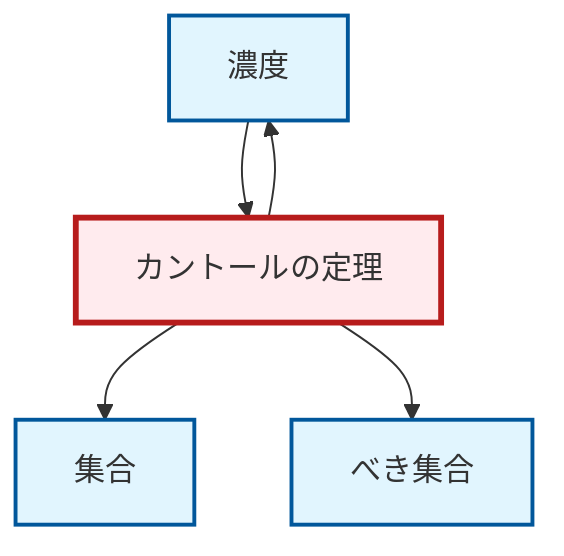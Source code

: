 graph TD
    classDef definition fill:#e1f5fe,stroke:#01579b,stroke-width:2px
    classDef theorem fill:#f3e5f5,stroke:#4a148c,stroke-width:2px
    classDef axiom fill:#fff3e0,stroke:#e65100,stroke-width:2px
    classDef example fill:#e8f5e9,stroke:#1b5e20,stroke-width:2px
    classDef current fill:#ffebee,stroke:#b71c1c,stroke-width:3px
    def-cardinality["濃度"]:::definition
    thm-cantor["カントールの定理"]:::theorem
    def-set["集合"]:::definition
    def-power-set["べき集合"]:::definition
    def-cardinality --> thm-cantor
    thm-cantor --> def-set
    thm-cantor --> def-cardinality
    thm-cantor --> def-power-set
    class thm-cantor current